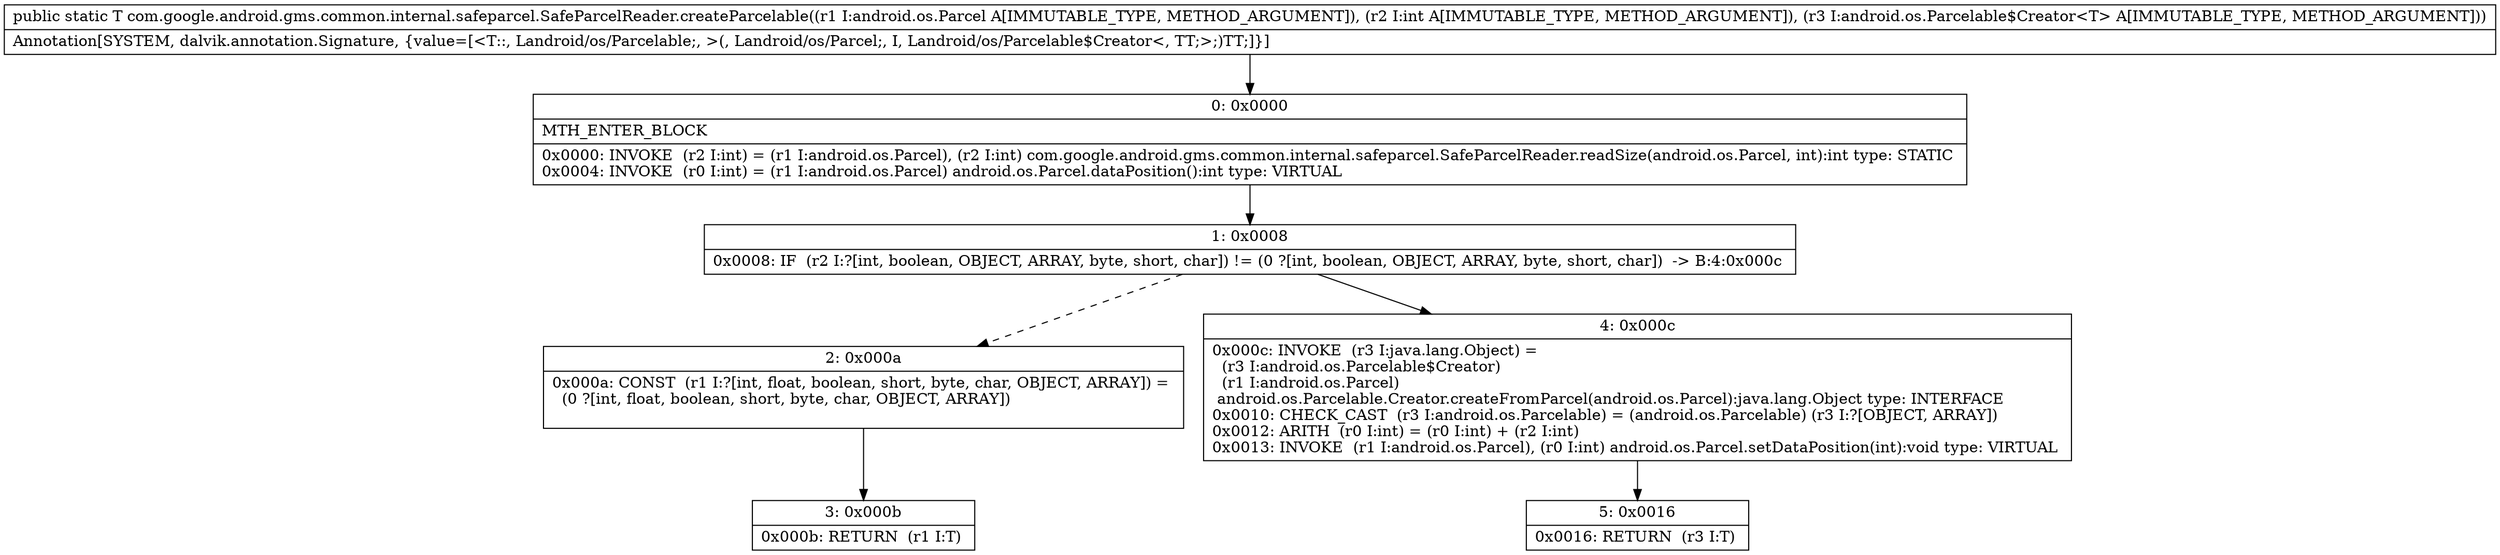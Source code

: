 digraph "CFG forcom.google.android.gms.common.internal.safeparcel.SafeParcelReader.createParcelable(Landroid\/os\/Parcel;ILandroid\/os\/Parcelable$Creator;)Landroid\/os\/Parcelable;" {
Node_0 [shape=record,label="{0\:\ 0x0000|MTH_ENTER_BLOCK\l|0x0000: INVOKE  (r2 I:int) = (r1 I:android.os.Parcel), (r2 I:int) com.google.android.gms.common.internal.safeparcel.SafeParcelReader.readSize(android.os.Parcel, int):int type: STATIC \l0x0004: INVOKE  (r0 I:int) = (r1 I:android.os.Parcel) android.os.Parcel.dataPosition():int type: VIRTUAL \l}"];
Node_1 [shape=record,label="{1\:\ 0x0008|0x0008: IF  (r2 I:?[int, boolean, OBJECT, ARRAY, byte, short, char]) != (0 ?[int, boolean, OBJECT, ARRAY, byte, short, char])  \-\> B:4:0x000c \l}"];
Node_2 [shape=record,label="{2\:\ 0x000a|0x000a: CONST  (r1 I:?[int, float, boolean, short, byte, char, OBJECT, ARRAY]) = \l  (0 ?[int, float, boolean, short, byte, char, OBJECT, ARRAY])\l \l}"];
Node_3 [shape=record,label="{3\:\ 0x000b|0x000b: RETURN  (r1 I:T) \l}"];
Node_4 [shape=record,label="{4\:\ 0x000c|0x000c: INVOKE  (r3 I:java.lang.Object) = \l  (r3 I:android.os.Parcelable$Creator)\l  (r1 I:android.os.Parcel)\l android.os.Parcelable.Creator.createFromParcel(android.os.Parcel):java.lang.Object type: INTERFACE \l0x0010: CHECK_CAST  (r3 I:android.os.Parcelable) = (android.os.Parcelable) (r3 I:?[OBJECT, ARRAY]) \l0x0012: ARITH  (r0 I:int) = (r0 I:int) + (r2 I:int) \l0x0013: INVOKE  (r1 I:android.os.Parcel), (r0 I:int) android.os.Parcel.setDataPosition(int):void type: VIRTUAL \l}"];
Node_5 [shape=record,label="{5\:\ 0x0016|0x0016: RETURN  (r3 I:T) \l}"];
MethodNode[shape=record,label="{public static T com.google.android.gms.common.internal.safeparcel.SafeParcelReader.createParcelable((r1 I:android.os.Parcel A[IMMUTABLE_TYPE, METHOD_ARGUMENT]), (r2 I:int A[IMMUTABLE_TYPE, METHOD_ARGUMENT]), (r3 I:android.os.Parcelable$Creator\<T\> A[IMMUTABLE_TYPE, METHOD_ARGUMENT]))  | Annotation[SYSTEM, dalvik.annotation.Signature, \{value=[\<T::, Landroid\/os\/Parcelable;, \>(, Landroid\/os\/Parcel;, I, Landroid\/os\/Parcelable$Creator\<, TT;\>;)TT;]\}]\l}"];
MethodNode -> Node_0;
Node_0 -> Node_1;
Node_1 -> Node_2[style=dashed];
Node_1 -> Node_4;
Node_2 -> Node_3;
Node_4 -> Node_5;
}

